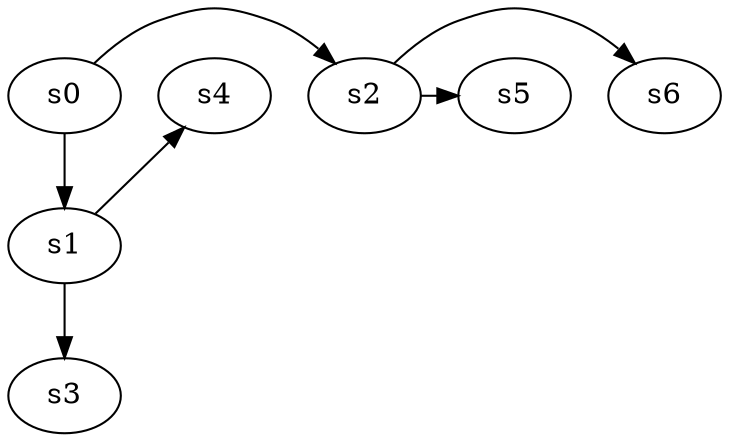digraph game_0363_branch_3_2 {
    s0 [name="s0", player=0];
    s1 [name="s1", player=0];
    s2 [name="s2", player=0];
    s3 [name="s3", player=0];
    s4 [name="s4", player=1];
    s5 [name="s5", player=0];
    s6 [name="s6", player=0, target=1];

    s0 -> s1;
    s0 -> s2 [constraint="time % 4 == 0 || time % 2 == 1"];
    s1 -> s3;
    s1 -> s4 [constraint="time % 5 == 1"];
    s2 -> s5 [constraint="time % 3 == 1"];
    s2 -> s6 [constraint="time == 0 || time == 12"];
}
